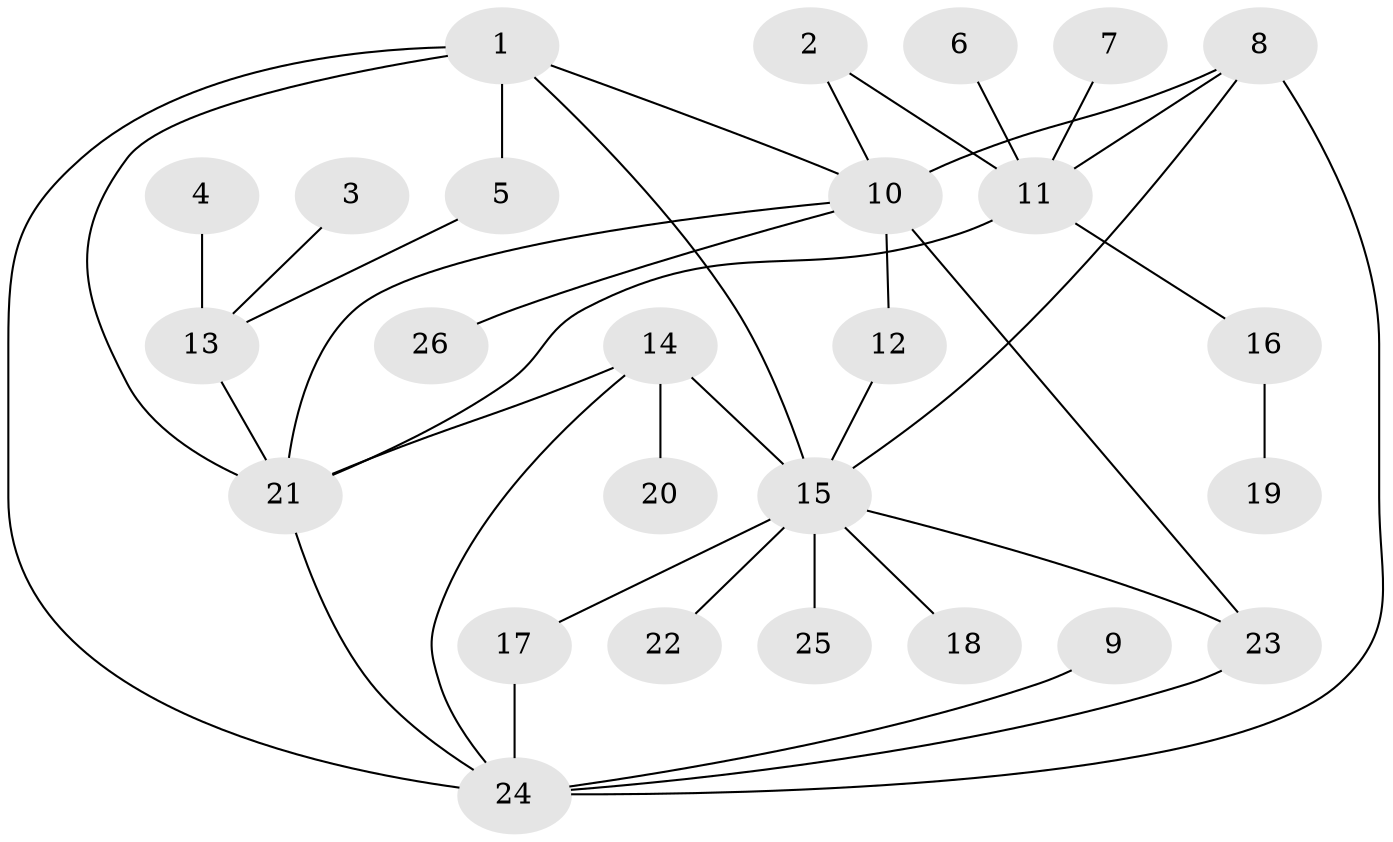 // original degree distribution, {4: 0.057692307692307696, 8: 0.057692307692307696, 10: 0.019230769230769232, 3: 0.09615384615384616, 5: 0.038461538461538464, 6: 0.038461538461538464, 2: 0.17307692307692307, 1: 0.5192307692307693}
// Generated by graph-tools (version 1.1) at 2025/50/03/09/25 03:50:34]
// undirected, 26 vertices, 38 edges
graph export_dot {
graph [start="1"]
  node [color=gray90,style=filled];
  1;
  2;
  3;
  4;
  5;
  6;
  7;
  8;
  9;
  10;
  11;
  12;
  13;
  14;
  15;
  16;
  17;
  18;
  19;
  20;
  21;
  22;
  23;
  24;
  25;
  26;
  1 -- 5 [weight=1.0];
  1 -- 10 [weight=1.0];
  1 -- 15 [weight=1.0];
  1 -- 21 [weight=1.0];
  1 -- 24 [weight=1.0];
  2 -- 10 [weight=1.0];
  2 -- 11 [weight=1.0];
  3 -- 13 [weight=1.0];
  4 -- 13 [weight=1.0];
  5 -- 13 [weight=1.0];
  6 -- 11 [weight=1.0];
  7 -- 11 [weight=1.0];
  8 -- 10 [weight=1.0];
  8 -- 11 [weight=1.0];
  8 -- 15 [weight=1.0];
  8 -- 24 [weight=1.0];
  9 -- 24 [weight=1.0];
  10 -- 12 [weight=1.0];
  10 -- 21 [weight=1.0];
  10 -- 23 [weight=1.0];
  10 -- 26 [weight=1.0];
  11 -- 16 [weight=1.0];
  11 -- 21 [weight=1.0];
  12 -- 15 [weight=1.0];
  13 -- 21 [weight=1.0];
  14 -- 15 [weight=1.0];
  14 -- 20 [weight=1.0];
  14 -- 21 [weight=1.0];
  14 -- 24 [weight=1.0];
  15 -- 17 [weight=1.0];
  15 -- 18 [weight=1.0];
  15 -- 22 [weight=1.0];
  15 -- 23 [weight=1.0];
  15 -- 25 [weight=1.0];
  16 -- 19 [weight=1.0];
  17 -- 24 [weight=1.0];
  21 -- 24 [weight=1.0];
  23 -- 24 [weight=1.0];
}
